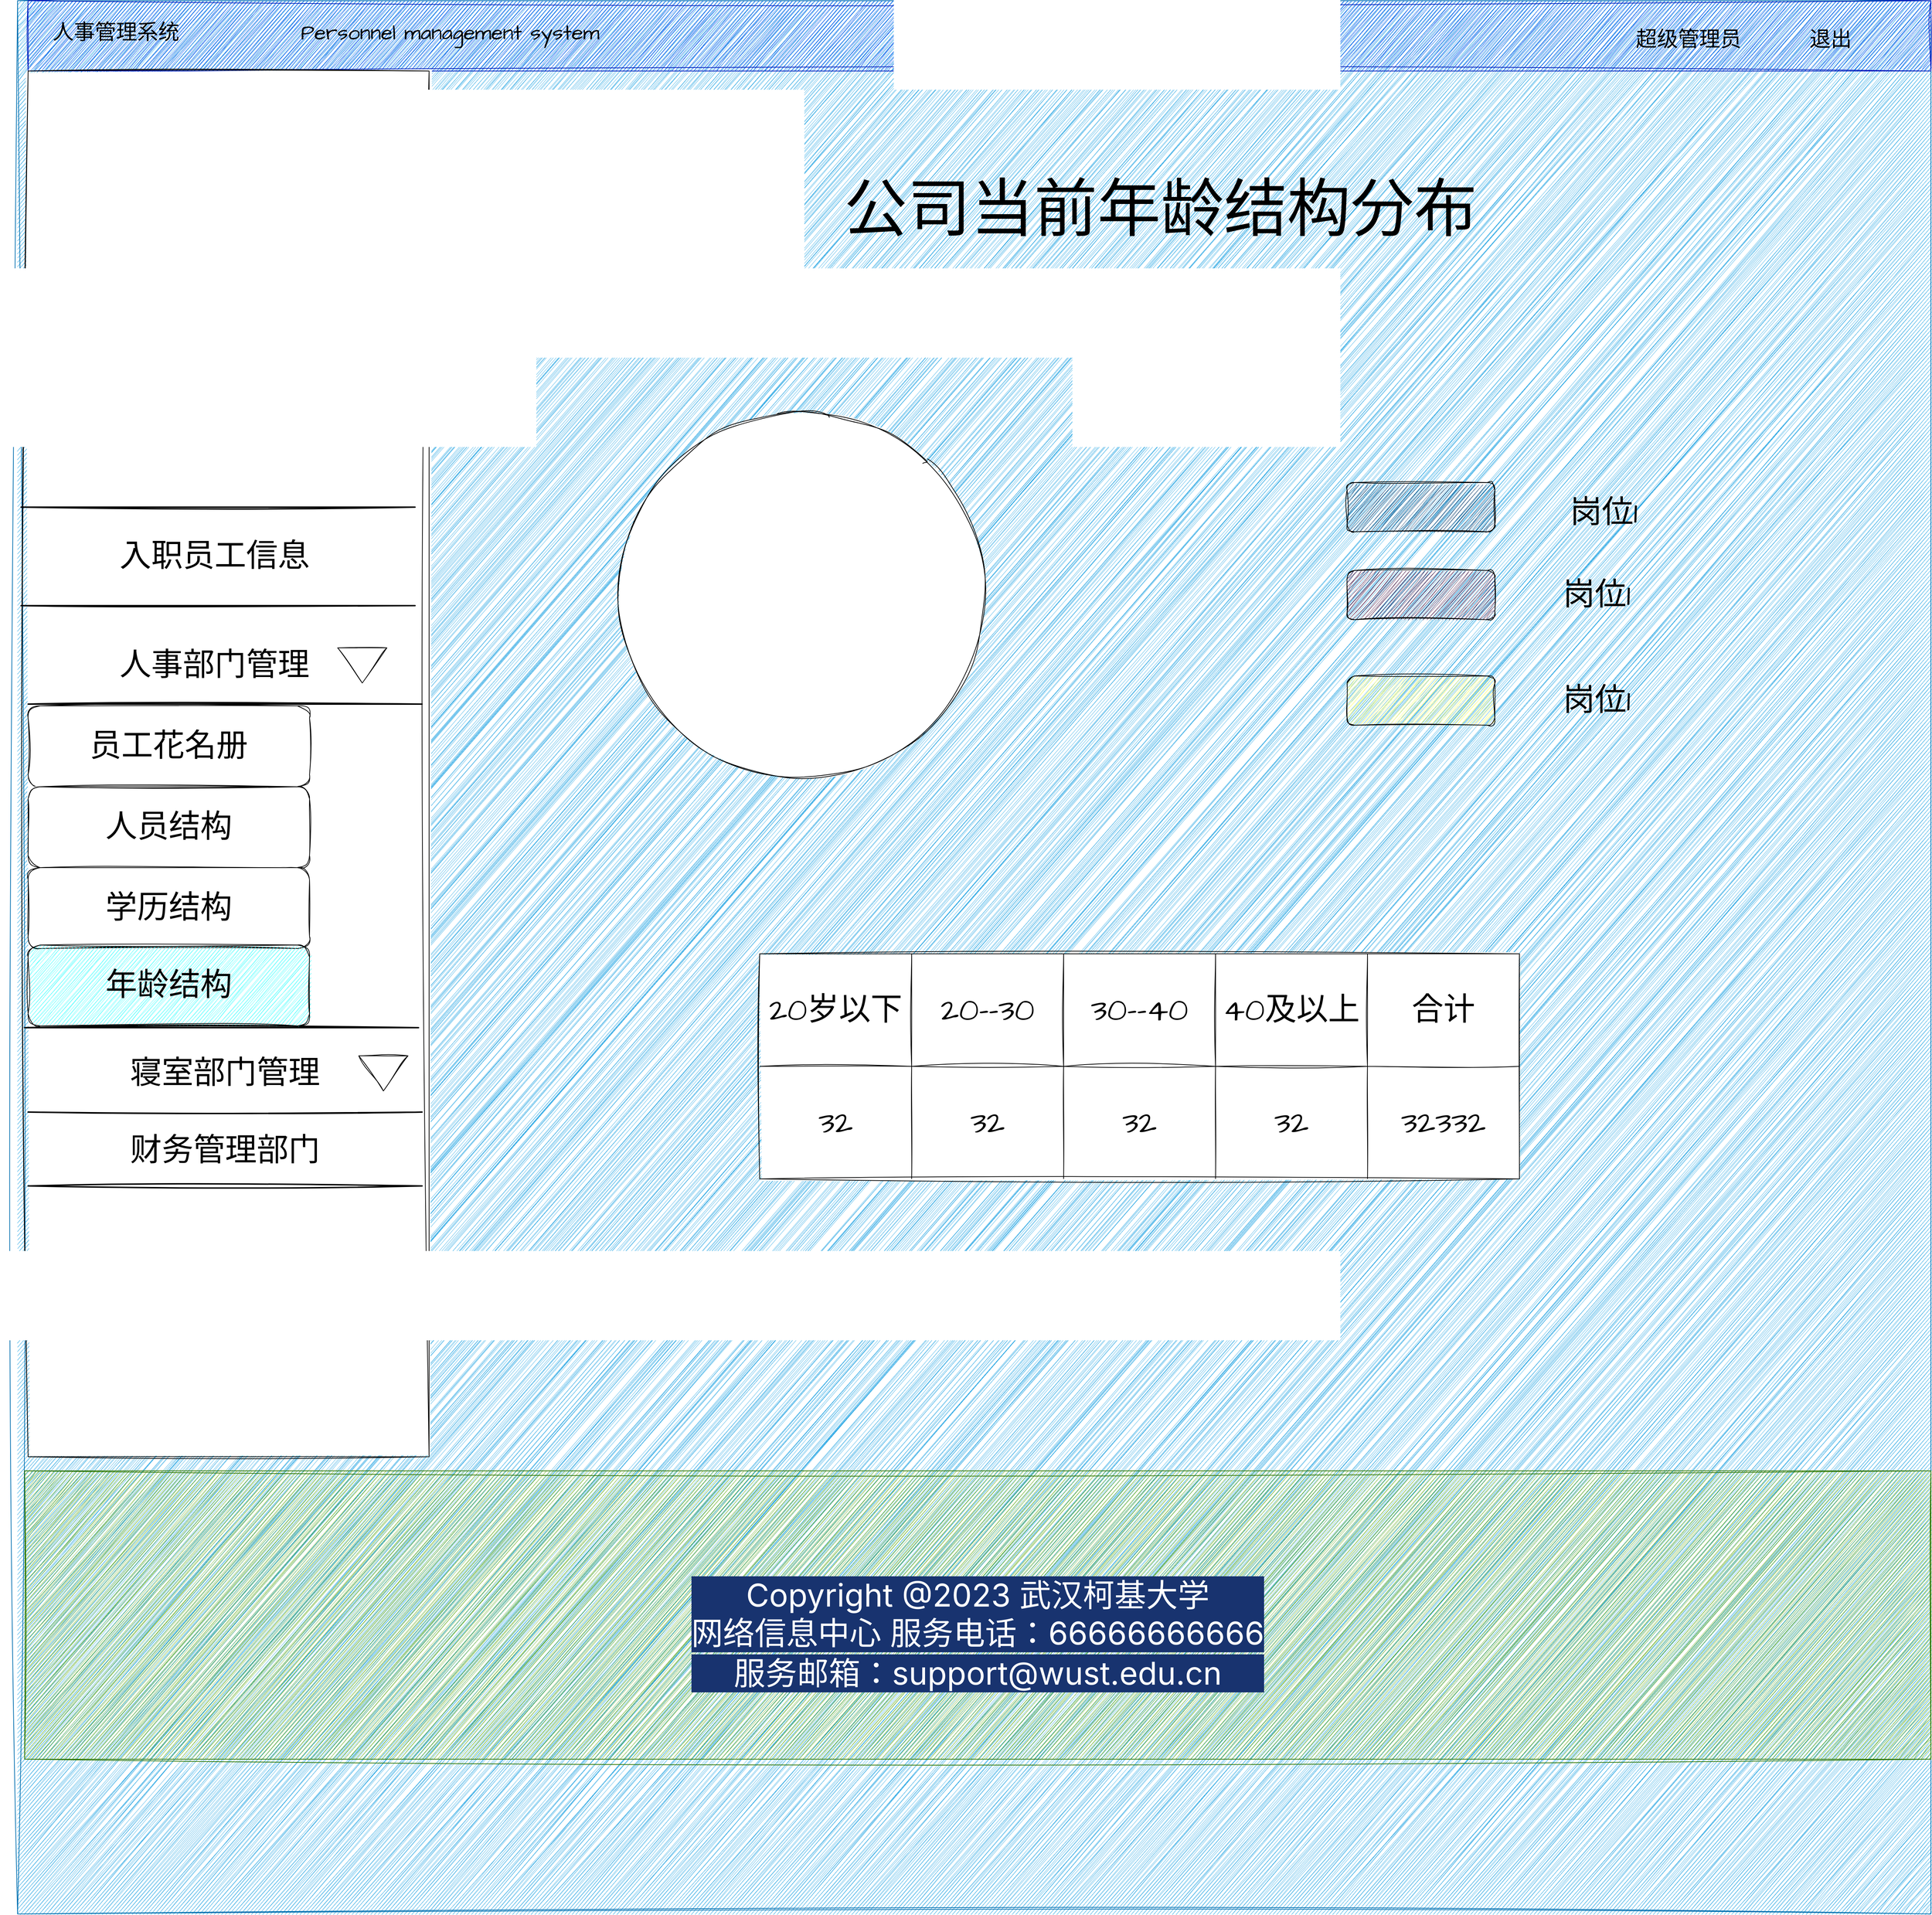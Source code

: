 <mxfile version="21.5.1" type="github">
  <diagram name="第 1 页" id="zxyFKIOT2vMoULWnGl9P">
    <mxGraphModel dx="6240" dy="2833" grid="1" gridSize="10" guides="1" tooltips="1" connect="1" arrows="1" fold="1" page="1" pageScale="1" pageWidth="1920" pageHeight="1200" math="0" shadow="0">
      <root>
        <mxCell id="0" />
        <mxCell id="1" parent="0" />
        <mxCell id="p6VBKwN4YwxaZ1fA7rMl-1" value="" style="whiteSpace=wrap;html=1;aspect=fixed;sketch=1;hachureGap=4;jiggle=2;curveFitting=1;fontFamily=Architects Daughter;fontSource=https%3A%2F%2Ffonts.googleapis.com%2Fcss%3Ffamily%3DArchitects%2BDaughter;fontSize=20;strokeWidth=1;rounded=0;glass=0;fillColor=#1ba1e2;fontColor=#ffffff;strokeColor=#006EAF;" vertex="1" parent="1">
          <mxGeometry x="465" y="220" width="2720" height="2720" as="geometry" />
        </mxCell>
        <mxCell id="p6VBKwN4YwxaZ1fA7rMl-2" value="" style="rounded=0;whiteSpace=wrap;html=1;sketch=1;hachureGap=4;jiggle=2;curveFitting=1;fontFamily=Architects Daughter;fontSource=https%3A%2F%2Ffonts.googleapis.com%2Fcss%3Ffamily%3DArchitects%2BDaughter;fontSize=20;fillColor=#0050ef;fontColor=#ffffff;strokeColor=#001DBC;" vertex="1" parent="1">
          <mxGeometry x="480" y="220" width="2705" height="100" as="geometry" />
        </mxCell>
        <mxCell id="p6VBKwN4YwxaZ1fA7rMl-3" value="人事管理系统" style="text;html=1;strokeColor=none;fillColor=none;align=center;verticalAlign=middle;whiteSpace=wrap;rounded=0;fontSize=30;fontFamily=Architects Daughter;swimlaneFillColor=none;" vertex="1" parent="1">
          <mxGeometry x="440" y="250" width="330" height="30" as="geometry" />
        </mxCell>
        <mxCell id="p6VBKwN4YwxaZ1fA7rMl-4" value="Personnel management system" style="text;html=1;strokeColor=none;fillColor=none;align=center;verticalAlign=middle;whiteSpace=wrap;rounded=0;fontSize=30;fontFamily=Architects Daughter;swimlaneFillColor=none;" vertex="1" parent="1">
          <mxGeometry x="850" y="250" width="460" height="30" as="geometry" />
        </mxCell>
        <mxCell id="p6VBKwN4YwxaZ1fA7rMl-5" value="退出" style="text;html=1;strokeColor=none;fillColor=none;align=center;verticalAlign=middle;whiteSpace=wrap;rounded=0;fontSize=30;fontFamily=Architects Daughter;swimlaneFillColor=none;" vertex="1" parent="1">
          <mxGeometry x="3005" y="260" width="75" height="30" as="geometry" />
        </mxCell>
        <mxCell id="p6VBKwN4YwxaZ1fA7rMl-6" value="超级管理员" style="text;html=1;align=center;verticalAlign=middle;resizable=0;points=[];autosize=1;strokeColor=none;fillColor=none;fontSize=30;fontFamily=Architects Daughter;swimlaneFillColor=none;" vertex="1" parent="1">
          <mxGeometry x="2755" y="250" width="170" height="50" as="geometry" />
        </mxCell>
        <mxCell id="p6VBKwN4YwxaZ1fA7rMl-7" value="" style="rounded=0;whiteSpace=wrap;html=1;sketch=1;hachureGap=4;jiggle=2;curveFitting=1;fontFamily=Architects Daughter;fontSource=https%3A%2F%2Ffonts.googleapis.com%2Fcss%3Ffamily%3DArchitects%2BDaughter;fontSize=45;swimlaneFillColor=none;" vertex="1" parent="1">
          <mxGeometry x="480" y="320" width="570" height="1970" as="geometry" />
        </mxCell>
        <mxCell id="p6VBKwN4YwxaZ1fA7rMl-8" value="" style="line;strokeWidth=2;html=1;sketch=1;hachureGap=4;jiggle=2;curveFitting=1;fontFamily=Architects Daughter;fontSource=https%3A%2F%2Ffonts.googleapis.com%2Fcss%3Ffamily%3DArchitects%2BDaughter;fontSize=20;swimlaneFillColor=none;" vertex="1" parent="1">
          <mxGeometry x="470" y="915" width="560" height="50" as="geometry" />
        </mxCell>
        <mxCell id="p6VBKwN4YwxaZ1fA7rMl-9" value="" style="line;strokeWidth=2;html=1;sketch=1;hachureGap=4;jiggle=2;curveFitting=1;fontFamily=Architects Daughter;fontSource=https://fonts.googleapis.com/css?family=Architects+Daughter;fontSize=20;swimlaneFillColor=none;" vertex="1" parent="1">
          <mxGeometry x="470" y="1055" width="560" height="50" as="geometry" />
        </mxCell>
        <mxCell id="p6VBKwN4YwxaZ1fA7rMl-10" value="" style="line;strokeWidth=2;html=1;sketch=1;hachureGap=4;jiggle=2;curveFitting=1;fontFamily=Architects Daughter;fontSource=https://fonts.googleapis.com/css?family=Architects+Daughter;fontSize=20;swimlaneFillColor=none;" vertex="1" parent="1">
          <mxGeometry x="480" y="1195" width="560" height="50" as="geometry" />
        </mxCell>
        <mxCell id="p6VBKwN4YwxaZ1fA7rMl-11" value="" style="line;strokeWidth=2;html=1;sketch=1;hachureGap=4;jiggle=2;curveFitting=1;fontFamily=Architects Daughter;fontSource=https://fonts.googleapis.com/css?family=Architects+Daughter;fontSize=20;swimlaneFillColor=none;" vertex="1" parent="1">
          <mxGeometry x="475" y="1655" width="560" height="50" as="geometry" />
        </mxCell>
        <mxCell id="p6VBKwN4YwxaZ1fA7rMl-12" value="" style="line;strokeWidth=2;html=1;sketch=1;hachureGap=4;jiggle=2;curveFitting=1;fontFamily=Architects Daughter;fontSource=https://fonts.googleapis.com/css?family=Architects+Daughter;fontSize=20;swimlaneFillColor=none;" vertex="1" parent="1">
          <mxGeometry x="480" y="1775" width="560" height="50" as="geometry" />
        </mxCell>
        <mxCell id="p6VBKwN4YwxaZ1fA7rMl-13" value="&lt;font style=&quot;font-size: 45px;&quot;&gt;入职员工信息&lt;/font&gt;" style="text;html=1;strokeColor=none;fillColor=none;align=center;verticalAlign=middle;whiteSpace=wrap;rounded=0;fontSize=20;fontFamily=Architects Daughter;swimlaneFillColor=none;" vertex="1" parent="1">
          <mxGeometry x="580" y="995" width="330" height="30" as="geometry" />
        </mxCell>
        <mxCell id="p6VBKwN4YwxaZ1fA7rMl-14" value="&lt;font style=&quot;font-size: 45px;&quot;&gt;人事部门管理&lt;/font&gt;" style="text;html=1;strokeColor=none;fillColor=none;align=center;verticalAlign=middle;whiteSpace=wrap;rounded=0;fontSize=20;fontFamily=Architects Daughter;swimlaneFillColor=none;" vertex="1" parent="1">
          <mxGeometry x="580" y="1125" width="330" height="80" as="geometry" />
        </mxCell>
        <mxCell id="p6VBKwN4YwxaZ1fA7rMl-15" value="&lt;font style=&quot;font-size: 45px;&quot;&gt;寝室部门管理&lt;/font&gt;" style="text;html=1;strokeColor=none;fillColor=none;align=center;verticalAlign=middle;whiteSpace=wrap;rounded=0;fontSize=20;fontFamily=Architects Daughter;swimlaneFillColor=none;" vertex="1" parent="1">
          <mxGeometry x="595" y="1705" width="330" height="80" as="geometry" />
        </mxCell>
        <mxCell id="p6VBKwN4YwxaZ1fA7rMl-16" value="&lt;font style=&quot;font-size: 45px;&quot;&gt;财务管理部门&lt;/font&gt;" style="text;html=1;strokeColor=none;fillColor=none;align=center;verticalAlign=middle;whiteSpace=wrap;rounded=0;fontSize=20;fontFamily=Architects Daughter;swimlaneFillColor=none;" vertex="1" parent="1">
          <mxGeometry x="595" y="1815" width="330" height="80" as="geometry" />
        </mxCell>
        <mxCell id="p6VBKwN4YwxaZ1fA7rMl-17" value="" style="triangle;whiteSpace=wrap;html=1;sketch=1;hachureGap=4;jiggle=2;curveFitting=1;fontFamily=Architects Daughter;fontSource=https%3A%2F%2Ffonts.googleapis.com%2Fcss%3Ffamily%3DArchitects%2BDaughter;fontSize=20;rotation=90;swimlaneFillColor=none;" vertex="1" parent="1">
          <mxGeometry x="960" y="1710" width="50" height="70" as="geometry" />
        </mxCell>
        <mxCell id="p6VBKwN4YwxaZ1fA7rMl-18" value="" style="triangle;whiteSpace=wrap;html=1;sketch=1;hachureGap=4;jiggle=2;curveFitting=1;fontFamily=Architects Daughter;fontSource=https%3A%2F%2Ffonts.googleapis.com%2Fcss%3Ffamily%3DArchitects%2BDaughter;fontSize=20;rotation=90;swimlaneFillColor=none;" vertex="1" parent="1">
          <mxGeometry x="930" y="1130" width="50" height="70" as="geometry" />
        </mxCell>
        <mxCell id="p6VBKwN4YwxaZ1fA7rMl-19" value="&lt;br&gt;&lt;p style=&quot;box-sizing: border-box; margin: 0px; padding: 0px; color: rgb(255, 255, 255); font-family: -apple-system, BlinkMacSystemFont, &amp;quot;Segoe UI&amp;quot;, &amp;quot;PingFang SC&amp;quot;, &amp;quot;Hiragino Sans GB&amp;quot;, &amp;quot;Microsoft YaHei&amp;quot;, &amp;quot;Helvetica Neue&amp;quot;, Helvetica, Arial, sans-serif, &amp;quot;Apple Color Emoji&amp;quot;, &amp;quot;Segoe UI Emoji&amp;quot;, &amp;quot;Segoe UI Symbol&amp;quot;; font-size: 45px; font-style: normal; font-variant-ligatures: normal; font-variant-caps: normal; font-weight: 400; letter-spacing: normal; orphans: 2; text-align: center; text-indent: 0px; text-transform: none; widows: 2; word-spacing: 0px; -webkit-text-stroke-width: 0px; background-color: rgb(24, 51, 111); text-decoration-thickness: initial; text-decoration-style: initial; text-decoration-color: initial;&quot;&gt;Copyright @2023 武汉柯基大学&lt;/p&gt;&lt;span style=&quot;color: rgb(255, 255, 255); font-family: -apple-system, BlinkMacSystemFont, &amp;quot;Segoe UI&amp;quot;, &amp;quot;PingFang SC&amp;quot;, &amp;quot;Hiragino Sans GB&amp;quot;, &amp;quot;Microsoft YaHei&amp;quot;, &amp;quot;Helvetica Neue&amp;quot;, Helvetica, Arial, sans-serif, &amp;quot;Apple Color Emoji&amp;quot;, &amp;quot;Segoe UI Emoji&amp;quot;, &amp;quot;Segoe UI Symbol&amp;quot;; font-size: 45px; font-style: normal; font-variant-ligatures: normal; font-variant-caps: normal; font-weight: 400; letter-spacing: normal; orphans: 2; text-align: center; text-indent: 0px; text-transform: none; widows: 2; word-spacing: 0px; -webkit-text-stroke-width: 0px; background-color: rgb(24, 51, 111); text-decoration-thickness: initial; text-decoration-style: initial; text-decoration-color: initial; float: none; display: inline !important;&quot;&gt;网络信息中心 服务电话：66666666666&lt;/span&gt;&lt;p style=&quot;box-sizing: border-box; margin: 0px; padding: 0px; color: rgb(255, 255, 255); font-family: -apple-system, BlinkMacSystemFont, &amp;quot;Segoe UI&amp;quot;, &amp;quot;PingFang SC&amp;quot;, &amp;quot;Hiragino Sans GB&amp;quot;, &amp;quot;Microsoft YaHei&amp;quot;, &amp;quot;Helvetica Neue&amp;quot;, Helvetica, Arial, sans-serif, &amp;quot;Apple Color Emoji&amp;quot;, &amp;quot;Segoe UI Emoji&amp;quot;, &amp;quot;Segoe UI Symbol&amp;quot;; font-size: 45px; font-style: normal; font-variant-ligatures: normal; font-variant-caps: normal; font-weight: 400; letter-spacing: normal; orphans: 2; text-align: center; text-indent: 0px; text-transform: none; widows: 2; word-spacing: 0px; -webkit-text-stroke-width: 0px; background-color: rgb(24, 51, 111); text-decoration-thickness: initial; text-decoration-style: initial; text-decoration-color: initial;&quot;&gt;服务邮箱：support@wust.edu.cn&lt;/p&gt;" style="rounded=0;whiteSpace=wrap;html=1;sketch=1;hachureGap=4;jiggle=2;curveFitting=1;fontFamily=Architects Daughter;fontSource=https%3A%2F%2Ffonts.googleapis.com%2Fcss%3Ffamily%3DArchitects%2BDaughter;fontSize=45;fillColor=#60a917;fontColor=#ffffff;strokeColor=#2D7600;swimlaneFillColor=none;" vertex="1" parent="1">
          <mxGeometry x="475" y="2310" width="2710" height="410" as="geometry" />
        </mxCell>
        <mxCell id="p6VBKwN4YwxaZ1fA7rMl-20" value="员工花名册" style="rounded=1;whiteSpace=wrap;html=1;sketch=1;hachureGap=4;jiggle=2;curveFitting=1;fontFamily=Architects Daughter;fontSource=https%3A%2F%2Ffonts.googleapis.com%2Fcss%3Ffamily%3DArchitects%2BDaughter;fontSize=45;swimlaneFillColor=none;fillColor=#FFFFFF;" vertex="1" parent="1">
          <mxGeometry x="480" y="1222.5" width="400" height="115" as="geometry" />
        </mxCell>
        <mxCell id="p6VBKwN4YwxaZ1fA7rMl-21" value="人员结构" style="rounded=1;whiteSpace=wrap;html=1;sketch=1;hachureGap=4;jiggle=2;curveFitting=1;fontFamily=Architects Daughter;fontSource=https%3A%2F%2Ffonts.googleapis.com%2Fcss%3Ffamily%3DArchitects%2BDaughter;fontSize=45;swimlaneFillColor=none;fillColor=#FFFFFF;" vertex="1" parent="1">
          <mxGeometry x="480" y="1337.5" width="400" height="115" as="geometry" />
        </mxCell>
        <mxCell id="p6VBKwN4YwxaZ1fA7rMl-22" value="学历结构" style="rounded=1;whiteSpace=wrap;html=1;sketch=1;hachureGap=4;jiggle=2;curveFitting=1;fontFamily=Architects Daughter;fontSource=https%3A%2F%2Ffonts.googleapis.com%2Fcss%3Ffamily%3DArchitects%2BDaughter;fontSize=45;swimlaneFillColor=none;" vertex="1" parent="1">
          <mxGeometry x="480" y="1452.5" width="400" height="115" as="geometry" />
        </mxCell>
        <mxCell id="p6VBKwN4YwxaZ1fA7rMl-23" value="年龄结构" style="rounded=1;whiteSpace=wrap;html=1;sketch=1;hachureGap=4;jiggle=2;curveFitting=1;fontFamily=Architects Daughter;fontSource=https%3A%2F%2Ffonts.googleapis.com%2Fcss%3Ffamily%3DArchitects%2BDaughter;fontSize=45;swimlaneFillColor=none;fillColor=#33FFFF;" vertex="1" parent="1">
          <mxGeometry x="480" y="1562.5" width="400" height="115" as="geometry" />
        </mxCell>
        <mxCell id="p6VBKwN4YwxaZ1fA7rMl-24" value="" style="line;strokeWidth=2;html=1;sketch=1;hachureGap=4;jiggle=2;curveFitting=1;fontFamily=Architects Daughter;fontSource=https://fonts.googleapis.com/css?family=Architects+Daughter;fontSize=20;swimlaneFillColor=none;" vertex="1" parent="1">
          <mxGeometry x="480" y="1880" width="560" height="50" as="geometry" />
        </mxCell>
        <mxCell id="p6VBKwN4YwxaZ1fA7rMl-25" value="" style="rounded=1;whiteSpace=wrap;html=1;sketch=1;hachureGap=4;jiggle=2;curveFitting=1;fontFamily=Architects Daughter;fontSource=https%3A%2F%2Ffonts.googleapis.com%2Fcss%3Ffamily%3DArchitects%2BDaughter;fontSize=20;fillColor=#003366;" vertex="1" parent="1">
          <mxGeometry x="2355" y="905" width="210" height="70" as="geometry" />
        </mxCell>
        <mxCell id="p6VBKwN4YwxaZ1fA7rMl-26" value="岗位1" style="text;html=1;strokeColor=none;fillColor=none;align=center;verticalAlign=middle;whiteSpace=wrap;rounded=0;fontSize=45;fontFamily=Architects Daughter;" vertex="1" parent="1">
          <mxGeometry x="2645" y="920" width="150" height="55" as="geometry" />
        </mxCell>
        <mxCell id="p6VBKwN4YwxaZ1fA7rMl-27" value="" style="rounded=1;whiteSpace=wrap;html=1;sketch=1;hachureGap=4;jiggle=2;curveFitting=1;fontFamily=Architects Daughter;fontSource=https%3A%2F%2Ffonts.googleapis.com%2Fcss%3Ffamily%3DArchitects%2BDaughter;fontSize=20;fillColor=#FFFF66;" vertex="1" parent="1">
          <mxGeometry x="2355" y="1180" width="210" height="70" as="geometry" />
        </mxCell>
        <mxCell id="p6VBKwN4YwxaZ1fA7rMl-28" value="岗位1" style="text;html=1;strokeColor=none;fillColor=none;align=center;verticalAlign=middle;whiteSpace=wrap;rounded=0;fontSize=45;fontFamily=Architects Daughter;" vertex="1" parent="1">
          <mxGeometry x="2635" y="1205" width="150" height="20" as="geometry" />
        </mxCell>
        <mxCell id="p6VBKwN4YwxaZ1fA7rMl-29" value="" style="rounded=1;whiteSpace=wrap;html=1;sketch=1;hachureGap=4;jiggle=2;curveFitting=1;fontFamily=Architects Daughter;fontSource=https%3A%2F%2Ffonts.googleapis.com%2Fcss%3Ffamily%3DArchitects%2BDaughter;fontSize=20;fillColor=#330033;" vertex="1" parent="1">
          <mxGeometry x="2355" y="1030" width="210" height="70" as="geometry" />
        </mxCell>
        <mxCell id="p6VBKwN4YwxaZ1fA7rMl-30" value="岗位1" style="text;html=1;strokeColor=none;fillColor=none;align=center;verticalAlign=middle;whiteSpace=wrap;rounded=0;fontSize=45;fontFamily=Architects Daughter;" vertex="1" parent="1">
          <mxGeometry x="2635" y="1055" width="150" height="20" as="geometry" />
        </mxCell>
        <mxCell id="p6VBKwN4YwxaZ1fA7rMl-31" value="" style="ellipse;whiteSpace=wrap;html=1;aspect=fixed;sketch=1;hachureGap=4;jiggle=2;curveFitting=1;fontFamily=Architects Daughter;fontSource=https%3A%2F%2Ffonts.googleapis.com%2Fcss%3Ffamily%3DArchitects%2BDaughter;fontSize=20;" vertex="1" parent="1">
          <mxGeometry x="1320" y="805" width="520" height="520" as="geometry" />
        </mxCell>
        <mxCell id="p6VBKwN4YwxaZ1fA7rMl-32" value="公司当前年龄结构分布" style="text;html=1;strokeColor=none;fillColor=none;align=center;verticalAlign=middle;whiteSpace=wrap;rounded=0;fontSize=90;fontFamily=Architects Daughter;" vertex="1" parent="1">
          <mxGeometry x="1570" y="510" width="1040" height="20" as="geometry" />
        </mxCell>
        <mxCell id="p6VBKwN4YwxaZ1fA7rMl-61" value="" style="shape=table;startSize=0;container=1;collapsible=0;childLayout=tableLayout;sketch=1;hachureGap=4;jiggle=2;curveFitting=1;fontFamily=Architects Daughter;fontSource=https%3A%2F%2Ffonts.googleapis.com%2Fcss%3Ffamily%3DArchitects%2BDaughter;fontSize=20;" vertex="1" parent="1">
          <mxGeometry x="1520" y="1575" width="1080" height="320" as="geometry" />
        </mxCell>
        <mxCell id="p6VBKwN4YwxaZ1fA7rMl-62" value="" style="shape=tableRow;horizontal=0;startSize=0;swimlaneHead=0;swimlaneBody=0;strokeColor=inherit;top=0;left=0;bottom=0;right=0;collapsible=0;dropTarget=0;fillColor=none;points=[[0,0.5],[1,0.5]];portConstraint=eastwest;sketch=1;hachureGap=4;jiggle=2;curveFitting=1;fontFamily=Architects Daughter;fontSource=https%3A%2F%2Ffonts.googleapis.com%2Fcss%3Ffamily%3DArchitects%2BDaughter;fontSize=20;" vertex="1" parent="p6VBKwN4YwxaZ1fA7rMl-61">
          <mxGeometry width="1080" height="160" as="geometry" />
        </mxCell>
        <mxCell id="p6VBKwN4YwxaZ1fA7rMl-63" value="20岁以下" style="shape=partialRectangle;html=1;whiteSpace=wrap;connectable=0;strokeColor=inherit;overflow=hidden;fillColor=none;top=0;left=0;bottom=0;right=0;pointerEvents=1;sketch=1;hachureGap=4;jiggle=2;curveFitting=1;fontFamily=Architects Daughter;fontSource=https%3A%2F%2Ffonts.googleapis.com%2Fcss%3Ffamily%3DArchitects%2BDaughter;fontSize=45;" vertex="1" parent="p6VBKwN4YwxaZ1fA7rMl-62">
          <mxGeometry width="216" height="160" as="geometry">
            <mxRectangle width="216" height="160" as="alternateBounds" />
          </mxGeometry>
        </mxCell>
        <mxCell id="p6VBKwN4YwxaZ1fA7rMl-64" value="20--30" style="shape=partialRectangle;html=1;whiteSpace=wrap;connectable=0;strokeColor=inherit;overflow=hidden;fillColor=none;top=0;left=0;bottom=0;right=0;pointerEvents=1;sketch=1;hachureGap=4;jiggle=2;curveFitting=1;fontFamily=Architects Daughter;fontSource=https%3A%2F%2Ffonts.googleapis.com%2Fcss%3Ffamily%3DArchitects%2BDaughter;fontSize=45;" vertex="1" parent="p6VBKwN4YwxaZ1fA7rMl-62">
          <mxGeometry x="216" width="216" height="160" as="geometry">
            <mxRectangle width="216" height="160" as="alternateBounds" />
          </mxGeometry>
        </mxCell>
        <mxCell id="p6VBKwN4YwxaZ1fA7rMl-65" value="30--40" style="shape=partialRectangle;html=1;whiteSpace=wrap;connectable=0;strokeColor=inherit;overflow=hidden;fillColor=none;top=0;left=0;bottom=0;right=0;pointerEvents=1;sketch=1;hachureGap=4;jiggle=2;curveFitting=1;fontFamily=Architects Daughter;fontSource=https%3A%2F%2Ffonts.googleapis.com%2Fcss%3Ffamily%3DArchitects%2BDaughter;fontSize=45;" vertex="1" parent="p6VBKwN4YwxaZ1fA7rMl-62">
          <mxGeometry x="432" width="216" height="160" as="geometry">
            <mxRectangle width="216" height="160" as="alternateBounds" />
          </mxGeometry>
        </mxCell>
        <mxCell id="p6VBKwN4YwxaZ1fA7rMl-66" value="40及以上" style="shape=partialRectangle;html=1;whiteSpace=wrap;connectable=0;strokeColor=inherit;overflow=hidden;fillColor=none;top=0;left=0;bottom=0;right=0;pointerEvents=1;sketch=1;hachureGap=4;jiggle=2;curveFitting=1;fontFamily=Architects Daughter;fontSource=https%3A%2F%2Ffonts.googleapis.com%2Fcss%3Ffamily%3DArchitects%2BDaughter;fontSize=45;" vertex="1" parent="p6VBKwN4YwxaZ1fA7rMl-62">
          <mxGeometry x="648" width="216" height="160" as="geometry">
            <mxRectangle width="216" height="160" as="alternateBounds" />
          </mxGeometry>
        </mxCell>
        <mxCell id="p6VBKwN4YwxaZ1fA7rMl-67" value="合计" style="shape=partialRectangle;html=1;whiteSpace=wrap;connectable=0;strokeColor=inherit;overflow=hidden;fillColor=none;top=0;left=0;bottom=0;right=0;pointerEvents=1;sketch=1;hachureGap=4;jiggle=2;curveFitting=1;fontFamily=Architects Daughter;fontSource=https%3A%2F%2Ffonts.googleapis.com%2Fcss%3Ffamily%3DArchitects%2BDaughter;fontSize=45;" vertex="1" parent="p6VBKwN4YwxaZ1fA7rMl-62">
          <mxGeometry x="864" width="216" height="160" as="geometry">
            <mxRectangle width="216" height="160" as="alternateBounds" />
          </mxGeometry>
        </mxCell>
        <mxCell id="p6VBKwN4YwxaZ1fA7rMl-68" value="" style="shape=tableRow;horizontal=0;startSize=0;swimlaneHead=0;swimlaneBody=0;strokeColor=inherit;top=0;left=0;bottom=0;right=0;collapsible=0;dropTarget=0;fillColor=none;points=[[0,0.5],[1,0.5]];portConstraint=eastwest;sketch=1;hachureGap=4;jiggle=2;curveFitting=1;fontFamily=Architects Daughter;fontSource=https%3A%2F%2Ffonts.googleapis.com%2Fcss%3Ffamily%3DArchitects%2BDaughter;fontSize=20;" vertex="1" parent="p6VBKwN4YwxaZ1fA7rMl-61">
          <mxGeometry y="160" width="1080" height="160" as="geometry" />
        </mxCell>
        <mxCell id="p6VBKwN4YwxaZ1fA7rMl-69" value="32" style="shape=partialRectangle;html=1;whiteSpace=wrap;connectable=0;strokeColor=inherit;overflow=hidden;fillColor=none;top=0;left=0;bottom=0;right=0;pointerEvents=1;sketch=1;hachureGap=4;jiggle=2;curveFitting=1;fontFamily=Architects Daughter;fontSource=https%3A%2F%2Ffonts.googleapis.com%2Fcss%3Ffamily%3DArchitects%2BDaughter;fontSize=45;" vertex="1" parent="p6VBKwN4YwxaZ1fA7rMl-68">
          <mxGeometry width="216" height="160" as="geometry">
            <mxRectangle width="216" height="160" as="alternateBounds" />
          </mxGeometry>
        </mxCell>
        <mxCell id="p6VBKwN4YwxaZ1fA7rMl-70" value="32" style="shape=partialRectangle;html=1;whiteSpace=wrap;connectable=0;strokeColor=inherit;overflow=hidden;fillColor=none;top=0;left=0;bottom=0;right=0;pointerEvents=1;sketch=1;hachureGap=4;jiggle=2;curveFitting=1;fontFamily=Architects Daughter;fontSource=https%3A%2F%2Ffonts.googleapis.com%2Fcss%3Ffamily%3DArchitects%2BDaughter;fontSize=45;" vertex="1" parent="p6VBKwN4YwxaZ1fA7rMl-68">
          <mxGeometry x="216" width="216" height="160" as="geometry">
            <mxRectangle width="216" height="160" as="alternateBounds" />
          </mxGeometry>
        </mxCell>
        <mxCell id="p6VBKwN4YwxaZ1fA7rMl-71" value="32" style="shape=partialRectangle;html=1;whiteSpace=wrap;connectable=0;strokeColor=inherit;overflow=hidden;fillColor=none;top=0;left=0;bottom=0;right=0;pointerEvents=1;sketch=1;hachureGap=4;jiggle=2;curveFitting=1;fontFamily=Architects Daughter;fontSource=https%3A%2F%2Ffonts.googleapis.com%2Fcss%3Ffamily%3DArchitects%2BDaughter;fontSize=45;" vertex="1" parent="p6VBKwN4YwxaZ1fA7rMl-68">
          <mxGeometry x="432" width="216" height="160" as="geometry">
            <mxRectangle width="216" height="160" as="alternateBounds" />
          </mxGeometry>
        </mxCell>
        <mxCell id="p6VBKwN4YwxaZ1fA7rMl-72" value="32" style="shape=partialRectangle;html=1;whiteSpace=wrap;connectable=0;strokeColor=inherit;overflow=hidden;fillColor=none;top=0;left=0;bottom=0;right=0;pointerEvents=1;sketch=1;hachureGap=4;jiggle=2;curveFitting=1;fontFamily=Architects Daughter;fontSource=https%3A%2F%2Ffonts.googleapis.com%2Fcss%3Ffamily%3DArchitects%2BDaughter;fontSize=45;" vertex="1" parent="p6VBKwN4YwxaZ1fA7rMl-68">
          <mxGeometry x="648" width="216" height="160" as="geometry">
            <mxRectangle width="216" height="160" as="alternateBounds" />
          </mxGeometry>
        </mxCell>
        <mxCell id="p6VBKwN4YwxaZ1fA7rMl-73" value="32332" style="shape=partialRectangle;html=1;whiteSpace=wrap;connectable=0;strokeColor=inherit;overflow=hidden;fillColor=none;top=0;left=0;bottom=0;right=0;pointerEvents=1;sketch=1;hachureGap=4;jiggle=2;curveFitting=1;fontFamily=Architects Daughter;fontSource=https%3A%2F%2Ffonts.googleapis.com%2Fcss%3Ffamily%3DArchitects%2BDaughter;fontSize=45;" vertex="1" parent="p6VBKwN4YwxaZ1fA7rMl-68">
          <mxGeometry x="864" width="216" height="160" as="geometry">
            <mxRectangle width="216" height="160" as="alternateBounds" />
          </mxGeometry>
        </mxCell>
      </root>
    </mxGraphModel>
  </diagram>
</mxfile>
